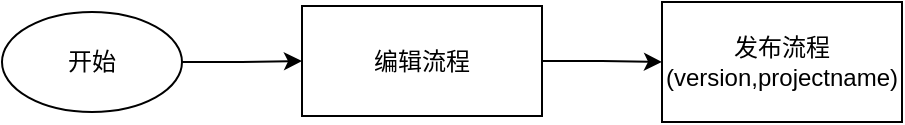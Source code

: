 <mxfile version="10.6.6" type="github"><diagram id="TQMAV_Qb1uiiC1kjvwxt" name="Page-1"><mxGraphModel dx="758" dy="478" grid="1" gridSize="10" guides="1" tooltips="1" connect="1" arrows="1" fold="1" page="1" pageScale="1" pageWidth="827" pageHeight="1169" math="0" shadow="0"><root><mxCell id="0"/><mxCell id="1" parent="0"/><mxCell id="eJYYoPjG2V0fgvxtKTTT-3" value="" style="edgeStyle=orthogonalEdgeStyle;rounded=0;orthogonalLoop=1;jettySize=auto;html=1;" edge="1" parent="1" source="eJYYoPjG2V0fgvxtKTTT-1" target="eJYYoPjG2V0fgvxtKTTT-2"><mxGeometry relative="1" as="geometry"/></mxCell><mxCell id="eJYYoPjG2V0fgvxtKTTT-1" value="开始" style="ellipse;whiteSpace=wrap;html=1;" vertex="1" parent="1"><mxGeometry x="90" y="50" width="90" height="50" as="geometry"/></mxCell><mxCell id="eJYYoPjG2V0fgvxtKTTT-5" value="" style="edgeStyle=orthogonalEdgeStyle;rounded=0;orthogonalLoop=1;jettySize=auto;html=1;" edge="1" parent="1" source="eJYYoPjG2V0fgvxtKTTT-2" target="eJYYoPjG2V0fgvxtKTTT-4"><mxGeometry relative="1" as="geometry"/></mxCell><mxCell id="eJYYoPjG2V0fgvxtKTTT-2" value="编辑流程" style="rounded=0;whiteSpace=wrap;html=1;" vertex="1" parent="1"><mxGeometry x="240" y="47" width="120" height="55" as="geometry"/></mxCell><mxCell id="eJYYoPjG2V0fgvxtKTTT-4" value="发布流程(version,projectname)" style="rounded=0;whiteSpace=wrap;html=1;" vertex="1" parent="1"><mxGeometry x="420" y="45" width="120" height="60" as="geometry"/></mxCell></root></mxGraphModel></diagram></mxfile>